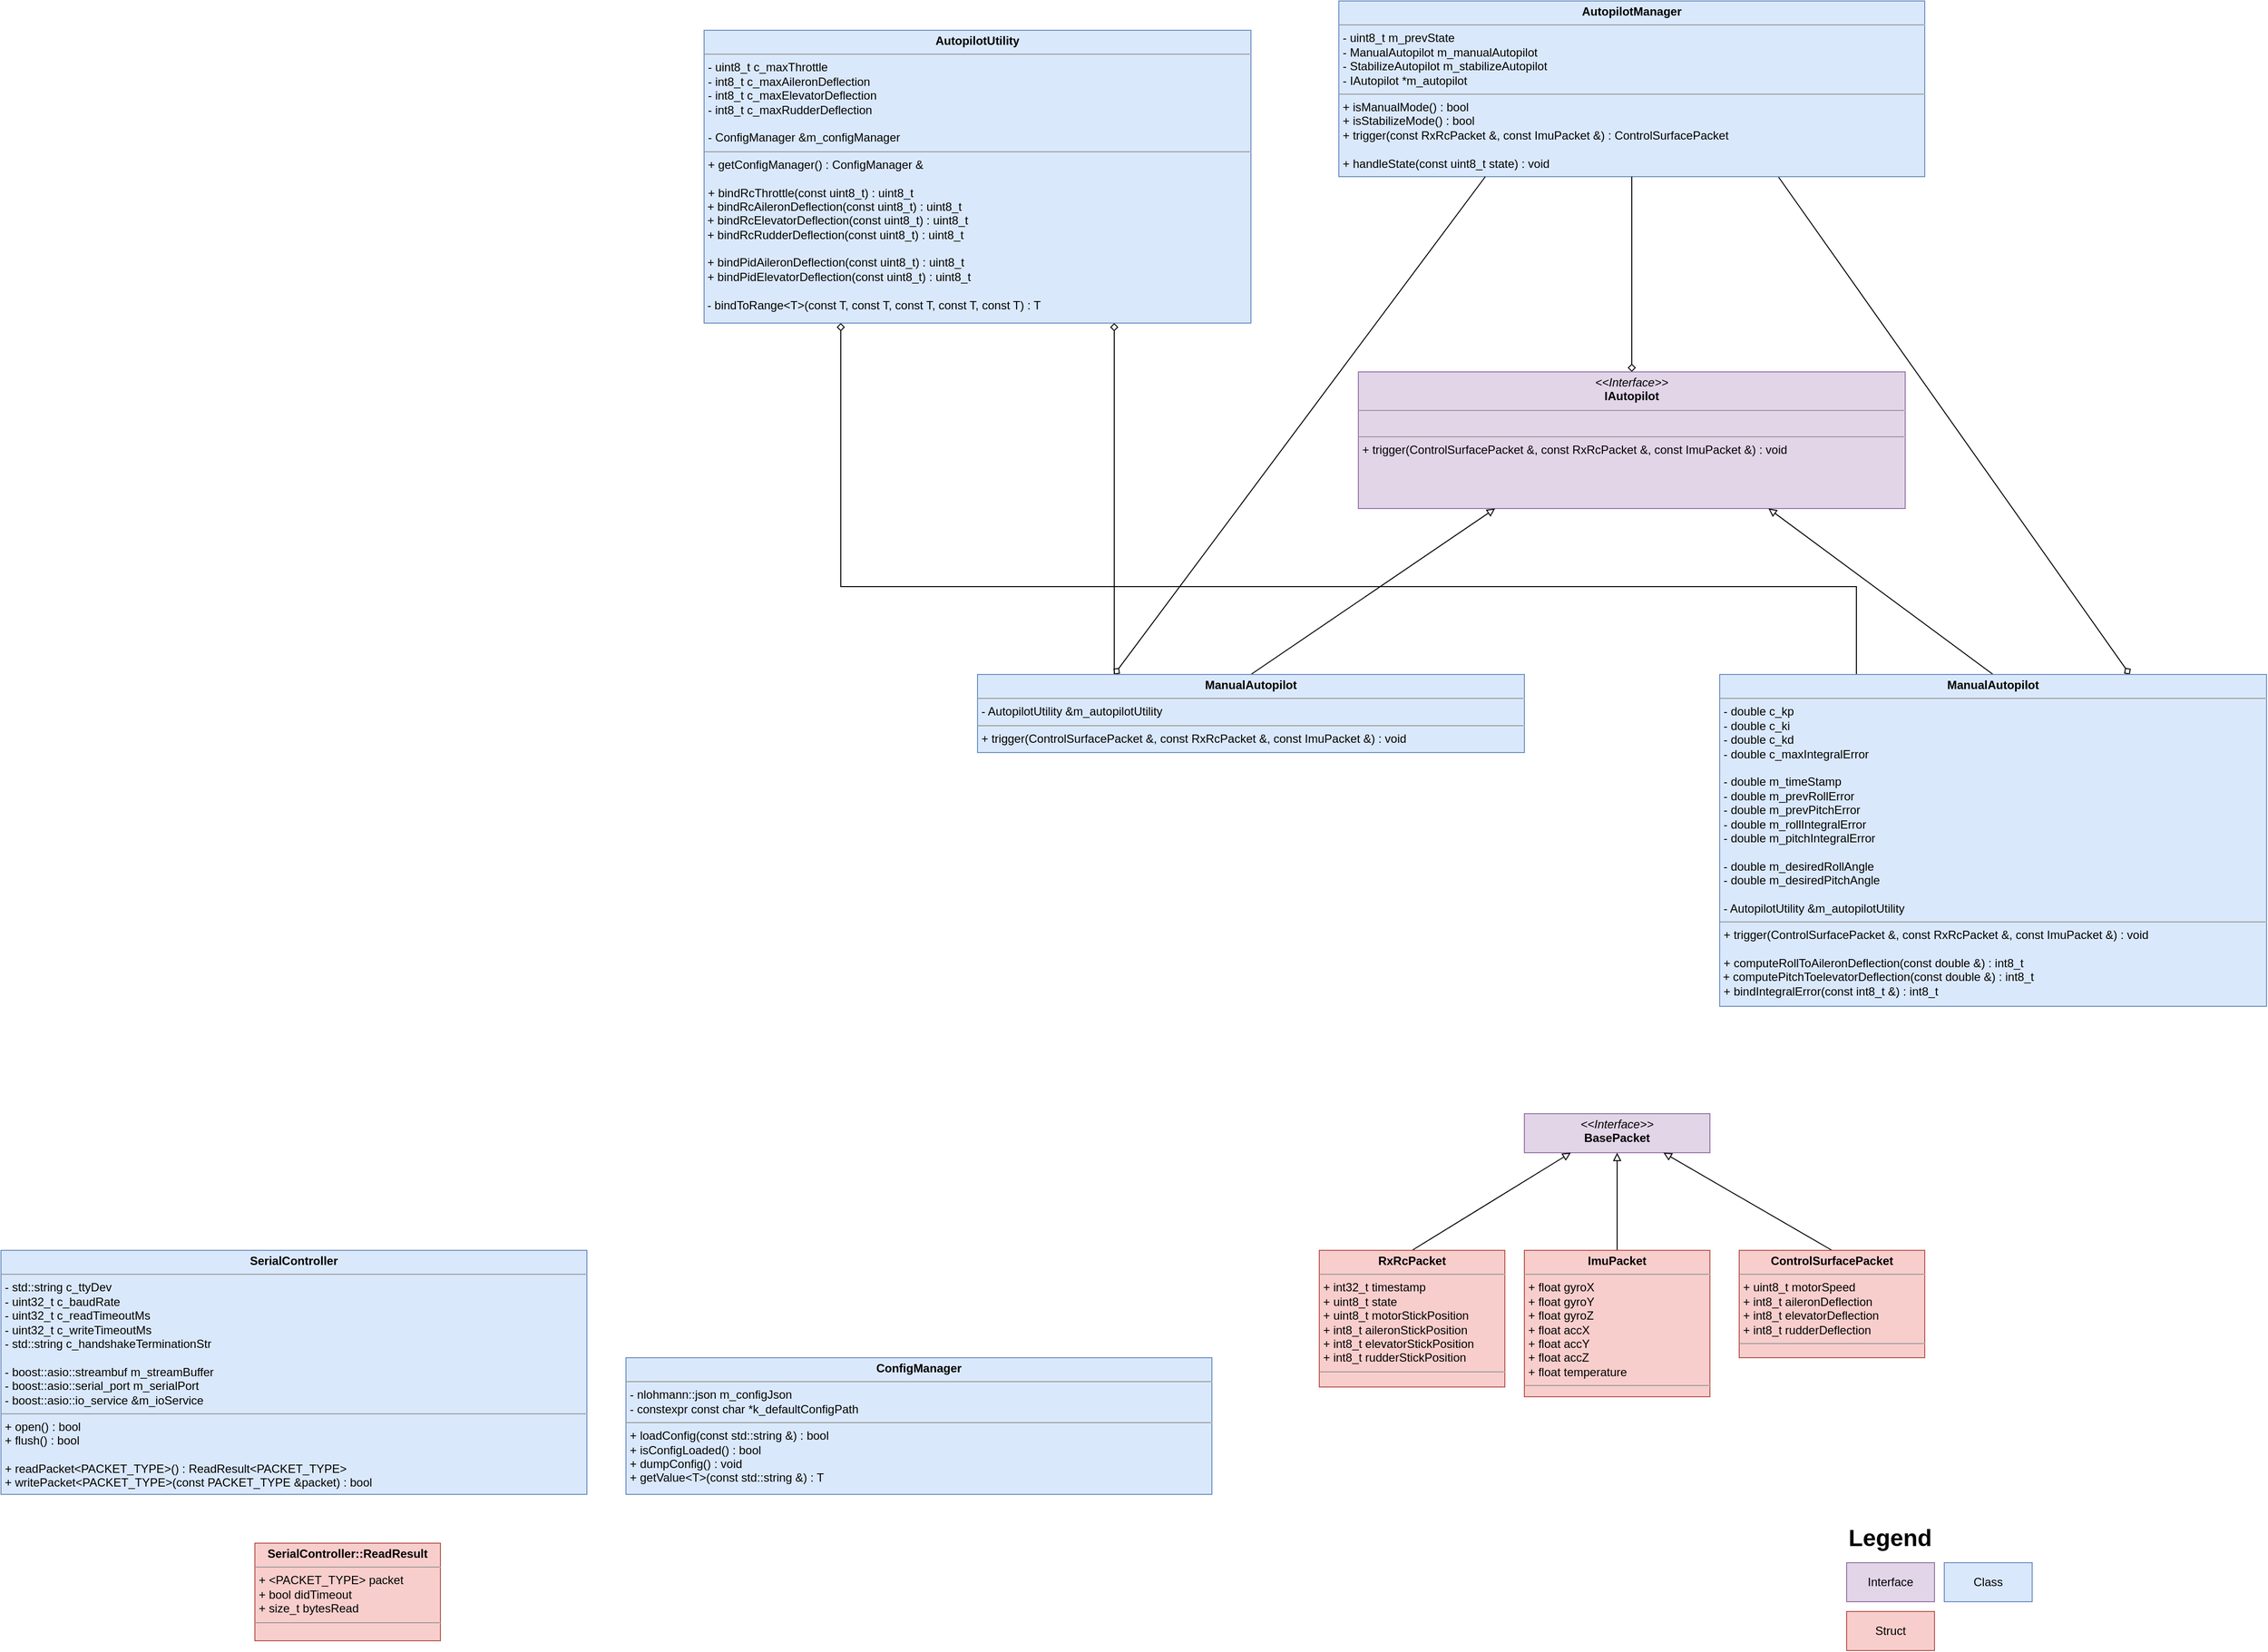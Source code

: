 <mxfile version="21.6.8" type="device">
  <diagram name="Page-1" id="2YBvvXClWsGukQMizWep">
    <mxGraphModel dx="4117" dy="2409" grid="1" gridSize="10" guides="1" tooltips="1" connect="1" arrows="1" fold="1" page="1" pageScale="1" pageWidth="850" pageHeight="1100" math="0" shadow="0">
      <root>
        <mxCell id="0" />
        <mxCell id="1" parent="0" />
        <mxCell id="Yun-V3fEDu4y12_Pn3u0-2" value="&lt;p style=&quot;margin:0px;margin-top:4px;text-align:center;&quot;&gt;&lt;i&gt;&amp;lt;&amp;lt;Interface&amp;gt;&amp;gt;&lt;/i&gt;&lt;br&gt;&lt;b&gt;BasePacket&lt;/b&gt;&lt;/p&gt;" style="verticalAlign=top;align=left;overflow=fill;fontSize=12;fontFamily=Helvetica;html=1;whiteSpace=wrap;fillColor=#e1d5e7;strokeColor=#9673a6;" parent="1" vertex="1">
          <mxGeometry x="480" y="1610" width="190" height="40" as="geometry" />
        </mxCell>
        <mxCell id="Yun-V3fEDu4y12_Pn3u0-4" style="edgeStyle=none;rounded=0;orthogonalLoop=1;jettySize=auto;html=1;exitX=0.5;exitY=0;exitDx=0;exitDy=0;entryX=0.25;entryY=1;entryDx=0;entryDy=0;endArrow=block;endFill=0;strokeWidth=1;" parent="1" source="Yun-V3fEDu4y12_Pn3u0-3" target="Yun-V3fEDu4y12_Pn3u0-2" edge="1">
          <mxGeometry relative="1" as="geometry" />
        </mxCell>
        <mxCell id="Yun-V3fEDu4y12_Pn3u0-3" value="&lt;p style=&quot;margin:0px;margin-top:4px;text-align:center;&quot;&gt;&lt;b&gt;RxRcPacket&lt;/b&gt;&lt;/p&gt;&lt;hr size=&quot;1&quot;&gt;&lt;p style=&quot;margin:0px;margin-left:4px;&quot;&gt;+&amp;nbsp;int32_t timestamp&lt;/p&gt;&lt;p style=&quot;margin:0px;margin-left:4px;&quot;&gt;+ uint8_t state&lt;/p&gt;&lt;p style=&quot;margin:0px;margin-left:4px;&quot;&gt;+ uint8_t motorStickPosition&lt;/p&gt;&lt;p style=&quot;margin:0px;margin-left:4px;&quot;&gt;+ int8_t aileronStickPosition&lt;/p&gt;&lt;p style=&quot;margin:0px;margin-left:4px;&quot;&gt;&lt;span style=&quot;background-color: initial;&quot;&gt;+ int8_t elevatorStickPosition&lt;/span&gt;&lt;/p&gt;&lt;p style=&quot;margin:0px;margin-left:4px;&quot;&gt;+ int8_t rudderStickPosition&lt;/p&gt;&lt;hr size=&quot;1&quot;&gt;&lt;p style=&quot;margin:0px;margin-left:4px;&quot;&gt;&lt;br&gt;&lt;/p&gt;" style="verticalAlign=top;align=left;overflow=fill;fontSize=12;fontFamily=Helvetica;html=1;whiteSpace=wrap;fillColor=#f8cecc;strokeColor=#b85450;" parent="1" vertex="1">
          <mxGeometry x="270" y="1750" width="190" height="140" as="geometry" />
        </mxCell>
        <mxCell id="Yun-V3fEDu4y12_Pn3u0-7" style="edgeStyle=none;rounded=0;orthogonalLoop=1;jettySize=auto;html=1;exitX=0.5;exitY=0;exitDx=0;exitDy=0;entryX=0.5;entryY=1;entryDx=0;entryDy=0;endArrow=block;endFill=0;" parent="1" source="Yun-V3fEDu4y12_Pn3u0-5" target="Yun-V3fEDu4y12_Pn3u0-2" edge="1">
          <mxGeometry relative="1" as="geometry" />
        </mxCell>
        <mxCell id="Yun-V3fEDu4y12_Pn3u0-5" value="&lt;p style=&quot;margin:0px;margin-top:4px;text-align:center;&quot;&gt;&lt;b&gt;ImuPacket&lt;/b&gt;&lt;/p&gt;&lt;hr size=&quot;1&quot;&gt;&lt;p style=&quot;margin:0px;margin-left:4px;&quot;&gt;+ float gyroX&lt;/p&gt;&lt;p style=&quot;margin:0px;margin-left:4px;&quot;&gt;+ float gyroY&lt;/p&gt;&lt;p style=&quot;margin:0px;margin-left:4px;&quot;&gt;+ float gyroZ&lt;/p&gt;&lt;p style=&quot;margin:0px;margin-left:4px;&quot;&gt;+ float accX&lt;/p&gt;&lt;p style=&quot;margin:0px;margin-left:4px;&quot;&gt;+ float accY&lt;/p&gt;&lt;p style=&quot;margin:0px;margin-left:4px;&quot;&gt;+ float accZ&lt;/p&gt;&lt;p style=&quot;margin:0px;margin-left:4px;&quot;&gt;+ float temperature&lt;/p&gt;&lt;hr size=&quot;1&quot;&gt;&lt;p style=&quot;margin:0px;margin-left:4px;&quot;&gt;&lt;br&gt;&lt;/p&gt;" style="verticalAlign=top;align=left;overflow=fill;fontSize=12;fontFamily=Helvetica;html=1;whiteSpace=wrap;fillColor=#f8cecc;strokeColor=#b85450;" parent="1" vertex="1">
          <mxGeometry x="480" y="1750" width="190" height="150" as="geometry" />
        </mxCell>
        <mxCell id="Yun-V3fEDu4y12_Pn3u0-8" style="edgeStyle=none;rounded=0;orthogonalLoop=1;jettySize=auto;html=1;exitX=0.5;exitY=0;exitDx=0;exitDy=0;entryX=0.75;entryY=1;entryDx=0;entryDy=0;endArrow=block;endFill=0;" parent="1" source="Yun-V3fEDu4y12_Pn3u0-6" target="Yun-V3fEDu4y12_Pn3u0-2" edge="1">
          <mxGeometry relative="1" as="geometry" />
        </mxCell>
        <mxCell id="Yun-V3fEDu4y12_Pn3u0-6" value="&lt;p style=&quot;margin:0px;margin-top:4px;text-align:center;&quot;&gt;&lt;b&gt;ControlSurfacePacket&lt;/b&gt;&lt;/p&gt;&lt;hr size=&quot;1&quot;&gt;&lt;p style=&quot;margin:0px;margin-left:4px;&quot;&gt;+ uint8_t motorSpeed&lt;/p&gt;&lt;p style=&quot;margin:0px;margin-left:4px;&quot;&gt;+ int8_t aileronDeflection&lt;/p&gt;&lt;p style=&quot;margin:0px;margin-left:4px;&quot;&gt;+ int8_t elevatorDeflection&lt;/p&gt;&lt;p style=&quot;margin:0px;margin-left:4px;&quot;&gt;+ int8_t rudderDeflection&lt;/p&gt;&lt;hr size=&quot;1&quot;&gt;&lt;p style=&quot;margin:0px;margin-left:4px;&quot;&gt;&lt;br&gt;&lt;/p&gt;" style="verticalAlign=top;align=left;overflow=fill;fontSize=12;fontFamily=Helvetica;html=1;whiteSpace=wrap;fillColor=#f8cecc;strokeColor=#b85450;" parent="1" vertex="1">
          <mxGeometry x="700" y="1750" width="190" height="110" as="geometry" />
        </mxCell>
        <mxCell id="Yun-V3fEDu4y12_Pn3u0-11" value="Interface" style="rounded=0;whiteSpace=wrap;html=1;fillColor=#e1d5e7;strokeColor=#9673a6;" parent="1" vertex="1">
          <mxGeometry x="810" y="2070" width="90" height="40" as="geometry" />
        </mxCell>
        <mxCell id="Yun-V3fEDu4y12_Pn3u0-12" value="Legend" style="text;html=1;strokeColor=none;fillColor=none;align=left;verticalAlign=middle;whiteSpace=wrap;rounded=0;fontSize=24;fontStyle=1" parent="1" vertex="1">
          <mxGeometry x="810" y="2030" width="60" height="30" as="geometry" />
        </mxCell>
        <mxCell id="Yun-V3fEDu4y12_Pn3u0-13" value="Class" style="rounded=0;whiteSpace=wrap;html=1;fillColor=#dae8fc;strokeColor=#6c8ebf;" parent="1" vertex="1">
          <mxGeometry x="910" y="2070" width="90" height="40" as="geometry" />
        </mxCell>
        <mxCell id="Yun-V3fEDu4y12_Pn3u0-14" value="Struct" style="rounded=0;whiteSpace=wrap;html=1;fillColor=#f8cecc;strokeColor=#b85450;" parent="1" vertex="1">
          <mxGeometry x="810" y="2120" width="90" height="40" as="geometry" />
        </mxCell>
        <mxCell id="Yun-V3fEDu4y12_Pn3u0-15" value="&lt;p style=&quot;margin:0px;margin-top:4px;text-align:center;&quot;&gt;&lt;b&gt;SerialController&lt;/b&gt;&lt;/p&gt;&lt;hr size=&quot;1&quot;&gt;&lt;p style=&quot;margin:0px;margin-left:4px;&quot;&gt;- std::string c_ttyDev&lt;/p&gt;&lt;p style=&quot;margin:0px;margin-left:4px;&quot;&gt;- uint32_t c_baudRate&lt;/p&gt;&lt;p style=&quot;margin:0px;margin-left:4px;&quot;&gt;- uint32_t c_readTimeoutMs&lt;/p&gt;&lt;p style=&quot;margin:0px;margin-left:4px;&quot;&gt;- uint32_t c_writeTimeoutMs&lt;/p&gt;&lt;p style=&quot;margin:0px;margin-left:4px;&quot;&gt;- std::string c_handshakeTerminationStr&lt;/p&gt;&lt;p style=&quot;margin:0px;margin-left:4px;&quot;&gt;&lt;br&gt;&lt;/p&gt;&lt;p style=&quot;margin:0px;margin-left:4px;&quot;&gt;- boost::asio::streambuf m_streamBuffer&lt;/p&gt;&lt;p style=&quot;margin:0px;margin-left:4px;&quot;&gt;- boost::asio::serial_port m_serialPort&lt;/p&gt;&lt;p style=&quot;margin:0px;margin-left:4px;&quot;&gt;- boost::asio::io_service &amp;amp;m_ioService&lt;/p&gt;&lt;hr size=&quot;1&quot;&gt;&lt;p style=&quot;margin:0px;margin-left:4px;&quot;&gt;+ open() : bool&lt;/p&gt;&lt;p style=&quot;margin:0px;margin-left:4px;&quot;&gt;+ flush() : bool&lt;/p&gt;&lt;p style=&quot;margin:0px;margin-left:4px;&quot;&gt;&lt;br&gt;&lt;/p&gt;&lt;p style=&quot;margin:0px;margin-left:4px;&quot;&gt;+ readPacket&amp;lt;PACKET_TYPE&amp;gt;() : ReadResult&amp;lt;PACKET_TYPE&amp;gt;&lt;/p&gt;&lt;p style=&quot;margin:0px;margin-left:4px;&quot;&gt;+ writePacket&amp;lt;PACKET_TYPE&amp;gt;(const PACKET_TYPE &amp;amp;packet) : bool&lt;/p&gt;" style="verticalAlign=top;align=left;overflow=fill;fontSize=12;fontFamily=Helvetica;html=1;whiteSpace=wrap;fillColor=#dae8fc;strokeColor=#6c8ebf;" parent="1" vertex="1">
          <mxGeometry x="-1080" y="1750" width="600" height="250" as="geometry" />
        </mxCell>
        <mxCell id="Yun-V3fEDu4y12_Pn3u0-16" value="&lt;p style=&quot;margin:0px;margin-top:4px;text-align:center;&quot;&gt;&lt;b&gt;SerialController::ReadResult&lt;/b&gt;&lt;/p&gt;&lt;hr size=&quot;1&quot;&gt;&lt;p style=&quot;margin:0px;margin-left:4px;&quot;&gt;+ &amp;lt;PACKET_TYPE&amp;gt; packet&lt;/p&gt;&lt;p style=&quot;margin:0px;margin-left:4px;&quot;&gt;+ bool didTimeout&lt;/p&gt;&lt;p style=&quot;margin:0px;margin-left:4px;&quot;&gt;+ size_t bytesRead&lt;br&gt;&lt;/p&gt;&lt;hr size=&quot;1&quot;&gt;&lt;p style=&quot;margin:0px;margin-left:4px;&quot;&gt;&lt;br&gt;&lt;/p&gt;" style="verticalAlign=top;align=left;overflow=fill;fontSize=12;fontFamily=Helvetica;html=1;whiteSpace=wrap;fillColor=#f8cecc;strokeColor=#b85450;" parent="1" vertex="1">
          <mxGeometry x="-820" y="2050" width="190" height="100" as="geometry" />
        </mxCell>
        <mxCell id="Yun-V3fEDu4y12_Pn3u0-17" value="&lt;p style=&quot;margin:0px;margin-top:4px;text-align:center;&quot;&gt;&lt;b&gt;ConfigManager&lt;/b&gt;&lt;/p&gt;&lt;hr size=&quot;1&quot;&gt;&lt;p style=&quot;margin:0px;margin-left:4px;&quot;&gt;- nlohmann::json m_configJson&lt;/p&gt;&lt;p style=&quot;margin:0px;margin-left:4px;&quot;&gt;- constexpr const char *k_defaultConfigPath&lt;/p&gt;&lt;hr size=&quot;1&quot;&gt;&lt;p style=&quot;margin:0px;margin-left:4px;&quot;&gt;&lt;span style=&quot;background-color: initial;&quot;&gt;+ loadConfig(const std::string &amp;amp;) : bool&lt;/span&gt;&lt;br&gt;&lt;/p&gt;&lt;p style=&quot;border-color: var(--border-color); margin: 0px 0px 0px 4px;&quot;&gt;+ isConfigLoaded() : bool&lt;/p&gt;&lt;p style=&quot;border-color: var(--border-color); margin: 0px 0px 0px 4px;&quot;&gt;+ dumpConfig() : void&lt;/p&gt;&lt;p style=&quot;border-color: var(--border-color); margin: 0px 0px 0px 4px;&quot;&gt;+ getValue&amp;lt;T&amp;gt;(const std::string &amp;amp;) : T&lt;/p&gt;&lt;p style=&quot;margin:0px;margin-left:4px;&quot;&gt;&lt;br&gt;&lt;/p&gt;" style="verticalAlign=top;align=left;overflow=fill;fontSize=12;fontFamily=Helvetica;html=1;whiteSpace=wrap;fillColor=#dae8fc;strokeColor=#6c8ebf;" parent="1" vertex="1">
          <mxGeometry x="-440" y="1860" width="600" height="140" as="geometry" />
        </mxCell>
        <mxCell id="qlJE1EYvY961tWjxEDPG-11" style="rounded=0;orthogonalLoop=1;jettySize=auto;html=1;exitX=0.75;exitY=1;exitDx=0;exitDy=0;entryX=0.75;entryY=0;entryDx=0;entryDy=0;startArrow=none;startFill=0;endArrow=diamond;endFill=0;" edge="1" parent="1" source="qlJE1EYvY961tWjxEDPG-1" target="qlJE1EYvY961tWjxEDPG-4">
          <mxGeometry relative="1" as="geometry" />
        </mxCell>
        <mxCell id="qlJE1EYvY961tWjxEDPG-1" value="&lt;p style=&quot;margin:0px;margin-top:4px;text-align:center;&quot;&gt;&lt;b&gt;AutopilotManager&lt;/b&gt;&lt;/p&gt;&lt;hr size=&quot;1&quot;&gt;&lt;p style=&quot;margin:0px;margin-left:4px;&quot;&gt;- uint8_t m_prevState&lt;br&gt;&lt;/p&gt;&lt;p style=&quot;margin:0px;margin-left:4px;&quot;&gt;- ManualAutopilot m_manualAutopilot&lt;/p&gt;&lt;p style=&quot;margin:0px;margin-left:4px;&quot;&gt;- StabilizeAutopilot m_stabilizeAutopilot&lt;/p&gt;&lt;p style=&quot;margin:0px;margin-left:4px;&quot;&gt;- IAutopilot *m_autopilot&lt;/p&gt;&lt;hr size=&quot;1&quot;&gt;&lt;p style=&quot;margin:0px;margin-left:4px;&quot;&gt;&lt;span style=&quot;background-color: initial;&quot;&gt;+ isManualMode() : bool&lt;/span&gt;&lt;/p&gt;&lt;p style=&quot;margin:0px;margin-left:4px;&quot;&gt;&lt;span style=&quot;background-color: initial;&quot;&gt;+ isStabilizeMode() : bool&lt;/span&gt;&lt;br&gt;&lt;/p&gt;&lt;p style=&quot;margin:0px;margin-left:4px;&quot;&gt;&lt;span style=&quot;background-color: initial;&quot;&gt;+ trigger(const RxRcPacket &amp;amp;, const ImuPacket &amp;amp;) : ControlSurfacePacket&lt;/span&gt;&lt;/p&gt;&lt;p style=&quot;margin:0px;margin-left:4px;&quot;&gt;&lt;span style=&quot;background-color: initial;&quot;&gt;&lt;br&gt;&lt;/span&gt;&lt;/p&gt;&lt;p style=&quot;margin:0px;margin-left:4px;&quot;&gt;+ handleState(const uint8_t state) : void&lt;/p&gt;" style="verticalAlign=top;align=left;overflow=fill;fontSize=12;fontFamily=Helvetica;html=1;whiteSpace=wrap;fillColor=#dae8fc;strokeColor=#6c8ebf;" vertex="1" parent="1">
          <mxGeometry x="290" y="470" width="600" height="180" as="geometry" />
        </mxCell>
        <mxCell id="qlJE1EYvY961tWjxEDPG-8" style="rounded=0;orthogonalLoop=1;jettySize=auto;html=1;exitX=0.5;exitY=0;exitDx=0;exitDy=0;entryX=0.5;entryY=1;entryDx=0;entryDy=0;startArrow=diamond;startFill=0;endArrow=none;endFill=0;" edge="1" parent="1" source="qlJE1EYvY961tWjxEDPG-3" target="qlJE1EYvY961tWjxEDPG-1">
          <mxGeometry relative="1" as="geometry" />
        </mxCell>
        <mxCell id="qlJE1EYvY961tWjxEDPG-3" value="&lt;p style=&quot;margin:0px;margin-top:4px;text-align:center;&quot;&gt;&lt;i&gt;&amp;lt;&amp;lt;Interface&amp;gt;&amp;gt;&lt;/i&gt;&lt;br&gt;&lt;b&gt;IAutopilot&lt;/b&gt;&lt;/p&gt;&lt;hr size=&quot;1&quot;&gt;&lt;p style=&quot;margin:0px;margin-left:4px;&quot;&gt;&lt;br&gt;&lt;/p&gt;&lt;hr size=&quot;1&quot;&gt;&lt;p style=&quot;margin:0px;margin-left:4px;&quot;&gt;+ trigger(ControlSurfacePacket &amp;amp;, const RxRcPacket &amp;amp;, const ImuPacket &amp;amp;) : void&lt;br&gt;&lt;/p&gt;" style="verticalAlign=top;align=left;overflow=fill;fontSize=12;fontFamily=Helvetica;html=1;whiteSpace=wrap;fillColor=#e1d5e7;strokeColor=#9673a6;" vertex="1" parent="1">
          <mxGeometry x="310" y="850" width="560" height="140" as="geometry" />
        </mxCell>
        <mxCell id="qlJE1EYvY961tWjxEDPG-7" style="rounded=0;orthogonalLoop=1;jettySize=auto;html=1;exitX=0.5;exitY=0;exitDx=0;exitDy=0;entryX=0.75;entryY=1;entryDx=0;entryDy=0;endArrow=block;endFill=0;" edge="1" parent="1" source="qlJE1EYvY961tWjxEDPG-4" target="qlJE1EYvY961tWjxEDPG-3">
          <mxGeometry relative="1" as="geometry" />
        </mxCell>
        <mxCell id="qlJE1EYvY961tWjxEDPG-14" style="edgeStyle=orthogonalEdgeStyle;rounded=0;orthogonalLoop=1;jettySize=auto;html=1;exitX=0.25;exitY=0;exitDx=0;exitDy=0;entryX=0.25;entryY=1;entryDx=0;entryDy=0;endArrow=diamond;endFill=0;" edge="1" parent="1" source="qlJE1EYvY961tWjxEDPG-4" target="qlJE1EYvY961tWjxEDPG-12">
          <mxGeometry relative="1" as="geometry">
            <Array as="points">
              <mxPoint x="820" y="1070" />
              <mxPoint x="-220" y="1070" />
            </Array>
          </mxGeometry>
        </mxCell>
        <mxCell id="qlJE1EYvY961tWjxEDPG-4" value="&lt;p style=&quot;margin:0px;margin-top:4px;text-align:center;&quot;&gt;&lt;b&gt;ManualAutopilot&lt;/b&gt;&lt;/p&gt;&lt;hr size=&quot;1&quot;&gt;&lt;p style=&quot;margin:0px;margin-left:4px;&quot;&gt;- double c_kp&lt;/p&gt;&lt;p style=&quot;border-color: var(--border-color); margin: 0px 0px 0px 4px;&quot;&gt;- double c_ki&lt;/p&gt;&lt;p style=&quot;border-color: var(--border-color); margin: 0px 0px 0px 4px;&quot;&gt;- double c_kd&lt;/p&gt;&lt;p style=&quot;border-color: var(--border-color); margin: 0px 0px 0px 4px;&quot;&gt;- double c_maxIntegralError&lt;/p&gt;&lt;p style=&quot;border-color: var(--border-color); margin: 0px 0px 0px 4px;&quot;&gt;&lt;br&gt;&lt;/p&gt;&lt;p style=&quot;border-color: var(--border-color); margin: 0px 0px 0px 4px;&quot;&gt;- double m_timeStamp&lt;/p&gt;&lt;p style=&quot;border-color: var(--border-color); margin: 0px 0px 0px 4px;&quot;&gt;- double m_prevRollError&lt;/p&gt;&lt;p style=&quot;border-color: var(--border-color); margin: 0px 0px 0px 4px;&quot;&gt;- double m_prevPitchError&lt;/p&gt;&lt;p style=&quot;border-color: var(--border-color); margin: 0px 0px 0px 4px;&quot;&gt;- double m_rollIntegralError&lt;/p&gt;&lt;p style=&quot;border-color: var(--border-color); margin: 0px 0px 0px 4px;&quot;&gt;- double m_pitchIntegralError&lt;/p&gt;&lt;p style=&quot;border-color: var(--border-color); margin: 0px 0px 0px 4px;&quot;&gt;&lt;br&gt;&lt;/p&gt;&lt;p style=&quot;border-color: var(--border-color); margin: 0px 0px 0px 4px;&quot;&gt;- double m_desiredRollAngle&lt;/p&gt;&lt;p style=&quot;border-color: var(--border-color); margin: 0px 0px 0px 4px;&quot;&gt;- double m_desiredPitchAngle&lt;/p&gt;&lt;p style=&quot;margin:0px;margin-left:4px;&quot;&gt;&lt;br&gt;&lt;/p&gt;&lt;p style=&quot;margin:0px;margin-left:4px;&quot;&gt;- AutopilotUtility &amp;amp;m_autopilotUtility&lt;/p&gt;&lt;hr size=&quot;1&quot;&gt;&lt;p style=&quot;margin:0px;margin-left:4px;&quot;&gt;+ trigger(ControlSurfacePacket &amp;amp;, const RxRcPacket &amp;amp;, const ImuPacket &amp;amp;) : void&lt;br&gt;&lt;/p&gt;&lt;p style=&quot;margin:0px;margin-left:4px;&quot;&gt;&lt;br&gt;&lt;/p&gt;&lt;p style=&quot;margin:0px;margin-left:4px;&quot;&gt;+ computeRollToAileronDeflection(const double &amp;amp;) : int8_t&lt;/p&gt;&amp;nbsp;+ computePitchToelevatorDeflection(const double &amp;amp;) : int8_t&lt;p style=&quot;margin:0px;margin-left:4px;&quot;&gt;+ bindIntegralError(const int8_t &amp;amp;) : int8_t&lt;br&gt;&lt;/p&gt;" style="verticalAlign=top;align=left;overflow=fill;fontSize=12;fontFamily=Helvetica;html=1;whiteSpace=wrap;fillColor=#dae8fc;strokeColor=#6c8ebf;" vertex="1" parent="1">
          <mxGeometry x="680" y="1160" width="560" height="340" as="geometry" />
        </mxCell>
        <mxCell id="qlJE1EYvY961tWjxEDPG-6" style="rounded=0;orthogonalLoop=1;jettySize=auto;html=1;exitX=0.5;exitY=0;exitDx=0;exitDy=0;entryX=0.25;entryY=1;entryDx=0;entryDy=0;endArrow=block;endFill=0;" edge="1" parent="1" source="qlJE1EYvY961tWjxEDPG-5" target="qlJE1EYvY961tWjxEDPG-3">
          <mxGeometry relative="1" as="geometry" />
        </mxCell>
        <mxCell id="qlJE1EYvY961tWjxEDPG-10" style="rounded=0;orthogonalLoop=1;jettySize=auto;html=1;exitX=0.25;exitY=0;exitDx=0;exitDy=0;entryX=0.25;entryY=1;entryDx=0;entryDy=0;endArrow=none;endFill=0;startArrow=diamond;startFill=0;" edge="1" parent="1" source="qlJE1EYvY961tWjxEDPG-5" target="qlJE1EYvY961tWjxEDPG-1">
          <mxGeometry relative="1" as="geometry">
            <mxPoint x="430" y="660" as="targetPoint" />
          </mxGeometry>
        </mxCell>
        <mxCell id="qlJE1EYvY961tWjxEDPG-13" style="rounded=0;orthogonalLoop=1;jettySize=auto;html=1;exitX=0.25;exitY=0;exitDx=0;exitDy=0;entryX=0.75;entryY=1;entryDx=0;entryDy=0;endArrow=diamond;endFill=0;" edge="1" parent="1" source="qlJE1EYvY961tWjxEDPG-5" target="qlJE1EYvY961tWjxEDPG-12">
          <mxGeometry relative="1" as="geometry" />
        </mxCell>
        <mxCell id="qlJE1EYvY961tWjxEDPG-5" value="&lt;p style=&quot;margin:0px;margin-top:4px;text-align:center;&quot;&gt;&lt;b&gt;ManualAutopilot&lt;/b&gt;&lt;/p&gt;&lt;hr size=&quot;1&quot;&gt;&lt;p style=&quot;margin:0px;margin-left:4px;&quot;&gt;- AutopilotUtility &amp;amp;m_autopilotUtility&lt;/p&gt;&lt;hr size=&quot;1&quot;&gt;&lt;p style=&quot;margin:0px;margin-left:4px;&quot;&gt;+ trigger(ControlSurfacePacket &amp;amp;, const RxRcPacket &amp;amp;, const ImuPacket &amp;amp;) : void&lt;br&gt;&lt;/p&gt;" style="verticalAlign=top;align=left;overflow=fill;fontSize=12;fontFamily=Helvetica;html=1;whiteSpace=wrap;fillColor=#dae8fc;strokeColor=#6c8ebf;" vertex="1" parent="1">
          <mxGeometry x="-80" y="1160" width="560" height="80" as="geometry" />
        </mxCell>
        <mxCell id="qlJE1EYvY961tWjxEDPG-12" value="&lt;p style=&quot;margin:0px;margin-top:4px;text-align:center;&quot;&gt;&lt;b&gt;AutopilotUtility&lt;/b&gt;&lt;/p&gt;&lt;hr size=&quot;1&quot;&gt;&lt;p style=&quot;margin:0px;margin-left:4px;&quot;&gt;- uint8_t c_maxThrottle&lt;/p&gt;&lt;p style=&quot;margin:0px;margin-left:4px;&quot;&gt;- int8_t c_maxAileronDeflection&lt;/p&gt;&lt;p style=&quot;margin:0px;margin-left:4px;&quot;&gt;- int8_t c_maxElevatorDeflection&lt;/p&gt;&lt;p style=&quot;margin:0px;margin-left:4px;&quot;&gt;- int8_t c_maxRudderDeflection&lt;/p&gt;&lt;p style=&quot;margin:0px;margin-left:4px;&quot;&gt;&lt;br&gt;&lt;/p&gt;&lt;p style=&quot;margin:0px;margin-left:4px;&quot;&gt;- ConfigManager &amp;amp;m_configManager&lt;/p&gt;&lt;hr size=&quot;1&quot;&gt;&lt;p style=&quot;margin:0px;margin-left:4px;&quot;&gt;+ getConfigManager() : ConfigManager &amp;amp;&lt;/p&gt;&lt;p style=&quot;margin:0px;margin-left:4px;&quot;&gt;&lt;br&gt;&lt;/p&gt;&lt;p style=&quot;margin:0px;margin-left:4px;&quot;&gt;+&amp;nbsp;bindRcThrottle(const uint8_t) : uint8_t&lt;/p&gt;&amp;nbsp;+&amp;nbsp;bindRcAileronDeflection(const uint8_t) : uint8_t&lt;br&gt;&amp;nbsp;+&amp;nbsp;bindRcElevatorDeflection(const uint8_t) : uint8_t&lt;br&gt;&amp;nbsp;+&amp;nbsp;bindRcRudderDeflection(const uint8_t) : uint8_t&lt;br&gt;&lt;br&gt;&amp;nbsp;+&amp;nbsp;bindPidAileronDeflection(const uint8_t) : uint8_t&lt;br&gt;&amp;nbsp;+&amp;nbsp;bindPidElevatorDeflection(const uint8_t) : uint8_t&lt;br&gt;&lt;br&gt;&amp;nbsp;- bindToRange&amp;lt;T&amp;gt;(const T, const T, const T, const T, const T) : T" style="verticalAlign=top;align=left;overflow=fill;fontSize=12;fontFamily=Helvetica;html=1;whiteSpace=wrap;fillColor=#dae8fc;strokeColor=#6c8ebf;" vertex="1" parent="1">
          <mxGeometry x="-360" y="500" width="560" height="300" as="geometry" />
        </mxCell>
      </root>
    </mxGraphModel>
  </diagram>
</mxfile>
